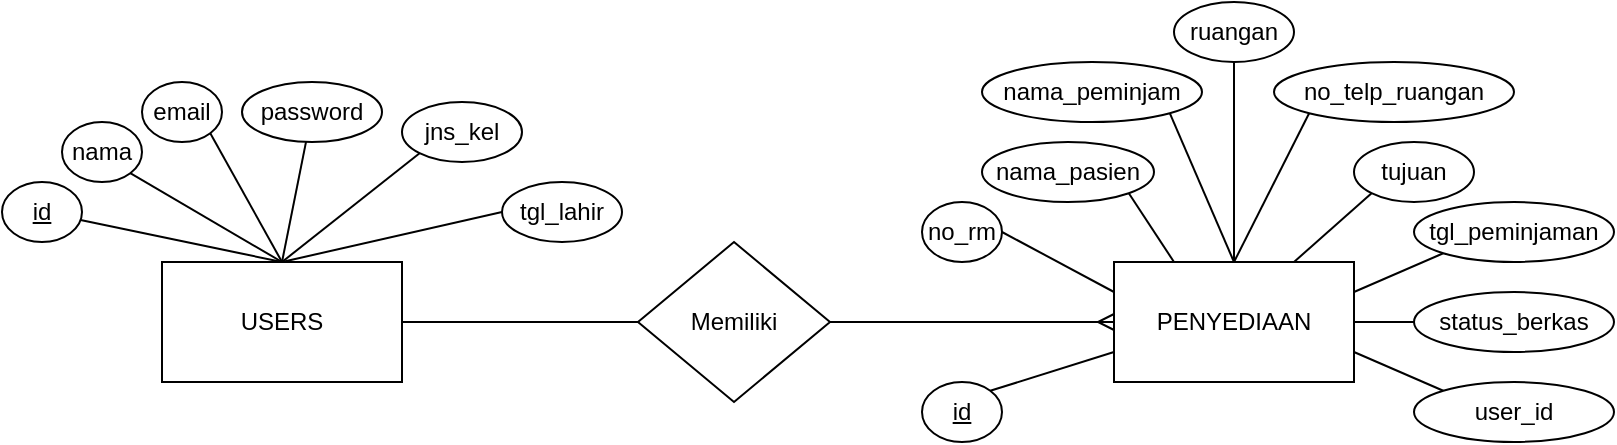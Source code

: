 <mxfile version="20.8.16" type="device" pages="3"><diagram name="ERD" id="3Oy3EYGzXafBHg4SxcbL"><mxGraphModel dx="875" dy="518" grid="1" gridSize="10" guides="1" tooltips="1" connect="1" arrows="1" fold="1" page="1" pageScale="1" pageWidth="827" pageHeight="1169" math="0" shadow="0"><root><mxCell id="0"/><mxCell id="1" parent="0"/><mxCell id="KtpfFTWSgP3TxTNTA1qy-48" style="edgeStyle=none;rounded=0;orthogonalLoop=1;jettySize=auto;html=1;startArrow=none;startFill=0;endArrow=ERmany;endFill=0;" edge="1" parent="1" source="KtpfFTWSgP3TxTNTA1qy-65" target="KtpfFTWSgP3TxTNTA1qy-43"><mxGeometry relative="1" as="geometry"/></mxCell><mxCell id="jep8MVReo6vGU19rUjhj-1" value="USERS" style="rounded=0;whiteSpace=wrap;html=1;" parent="1" vertex="1"><mxGeometry x="80" y="480" width="120" height="60" as="geometry"/></mxCell><mxCell id="jep8MVReo6vGU19rUjhj-10" style="rounded=0;orthogonalLoop=1;jettySize=auto;html=1;endArrow=none;endFill=0;entryX=0.5;entryY=0;entryDx=0;entryDy=0;" parent="1" source="jep8MVReo6vGU19rUjhj-4" target="jep8MVReo6vGU19rUjhj-1" edge="1"><mxGeometry relative="1" as="geometry"/></mxCell><mxCell id="jep8MVReo6vGU19rUjhj-4" value="&lt;u&gt;id&lt;/u&gt;" style="ellipse;whiteSpace=wrap;html=1;" parent="1" vertex="1"><mxGeometry y="440" width="40" height="30" as="geometry"/></mxCell><mxCell id="jep8MVReo6vGU19rUjhj-11" style="rounded=0;orthogonalLoop=1;jettySize=auto;html=1;exitX=1;exitY=1;exitDx=0;exitDy=0;entryX=0.5;entryY=0;entryDx=0;entryDy=0;endArrow=none;endFill=0;" parent="1" source="jep8MVReo6vGU19rUjhj-5" target="jep8MVReo6vGU19rUjhj-1" edge="1"><mxGeometry relative="1" as="geometry"/></mxCell><mxCell id="jep8MVReo6vGU19rUjhj-5" value="nama" style="ellipse;whiteSpace=wrap;html=1;" parent="1" vertex="1"><mxGeometry x="30" y="410" width="40" height="30" as="geometry"/></mxCell><mxCell id="jep8MVReo6vGU19rUjhj-12" style="rounded=0;orthogonalLoop=1;jettySize=auto;html=1;exitX=1;exitY=1;exitDx=0;exitDy=0;entryX=0.5;entryY=0;entryDx=0;entryDy=0;endArrow=none;endFill=0;" parent="1" source="jep8MVReo6vGU19rUjhj-6" target="jep8MVReo6vGU19rUjhj-1" edge="1"><mxGeometry relative="1" as="geometry"/></mxCell><mxCell id="jep8MVReo6vGU19rUjhj-6" value="email" style="ellipse;whiteSpace=wrap;html=1;" parent="1" vertex="1"><mxGeometry x="70" y="390" width="40" height="30" as="geometry"/></mxCell><mxCell id="jep8MVReo6vGU19rUjhj-13" style="rounded=0;orthogonalLoop=1;jettySize=auto;html=1;endArrow=none;endFill=0;" parent="1" source="jep8MVReo6vGU19rUjhj-7" edge="1"><mxGeometry relative="1" as="geometry"><mxPoint x="140" y="480" as="targetPoint"/></mxGeometry></mxCell><mxCell id="jep8MVReo6vGU19rUjhj-7" value="password" style="ellipse;whiteSpace=wrap;html=1;" parent="1" vertex="1"><mxGeometry x="120" y="390" width="70" height="30" as="geometry"/></mxCell><mxCell id="jep8MVReo6vGU19rUjhj-14" style="rounded=0;orthogonalLoop=1;jettySize=auto;html=1;exitX=0;exitY=1;exitDx=0;exitDy=0;endArrow=none;endFill=0;" parent="1" source="jep8MVReo6vGU19rUjhj-8" edge="1"><mxGeometry relative="1" as="geometry"><mxPoint x="140" y="480" as="targetPoint"/></mxGeometry></mxCell><mxCell id="jep8MVReo6vGU19rUjhj-8" value="jns_kel" style="ellipse;whiteSpace=wrap;html=1;" parent="1" vertex="1"><mxGeometry x="200" y="400" width="60" height="30" as="geometry"/></mxCell><mxCell id="jep8MVReo6vGU19rUjhj-15" style="rounded=0;orthogonalLoop=1;jettySize=auto;html=1;exitX=0;exitY=0.5;exitDx=0;exitDy=0;endArrow=none;endFill=0;" parent="1" source="jep8MVReo6vGU19rUjhj-9" edge="1"><mxGeometry relative="1" as="geometry"><mxPoint x="140" y="480" as="targetPoint"/></mxGeometry></mxCell><mxCell id="jep8MVReo6vGU19rUjhj-9" value="tgl_lahir" style="ellipse;whiteSpace=wrap;html=1;" parent="1" vertex="1"><mxGeometry x="250" y="440" width="60" height="30" as="geometry"/></mxCell><mxCell id="KtpfFTWSgP3TxTNTA1qy-43" value="PENYEDIAAN" style="rounded=0;whiteSpace=wrap;html=1;" vertex="1" parent="1"><mxGeometry x="556" y="480" width="120" height="60" as="geometry"/></mxCell><mxCell id="KtpfFTWSgP3TxTNTA1qy-55" style="edgeStyle=none;rounded=0;orthogonalLoop=1;jettySize=auto;html=1;exitX=1;exitY=0;exitDx=0;exitDy=0;entryX=0;entryY=0.75;entryDx=0;entryDy=0;startArrow=none;startFill=0;endArrow=none;endFill=0;" edge="1" parent="1" source="KtpfFTWSgP3TxTNTA1qy-44" target="KtpfFTWSgP3TxTNTA1qy-43"><mxGeometry relative="1" as="geometry"/></mxCell><mxCell id="KtpfFTWSgP3TxTNTA1qy-44" value="&lt;u&gt;id&lt;/u&gt;" style="ellipse;whiteSpace=wrap;html=1;" vertex="1" parent="1"><mxGeometry x="460" y="540" width="40" height="30" as="geometry"/></mxCell><mxCell id="KtpfFTWSgP3TxTNTA1qy-56" style="edgeStyle=none;rounded=0;orthogonalLoop=1;jettySize=auto;html=1;exitX=1;exitY=0.5;exitDx=0;exitDy=0;entryX=0;entryY=0.25;entryDx=0;entryDy=0;startArrow=none;startFill=0;endArrow=none;endFill=0;" edge="1" parent="1" source="KtpfFTWSgP3TxTNTA1qy-45" target="KtpfFTWSgP3TxTNTA1qy-43"><mxGeometry relative="1" as="geometry"/></mxCell><mxCell id="KtpfFTWSgP3TxTNTA1qy-45" value="no_rm" style="ellipse;whiteSpace=wrap;html=1;" vertex="1" parent="1"><mxGeometry x="460" y="450" width="40" height="30" as="geometry"/></mxCell><mxCell id="KtpfFTWSgP3TxTNTA1qy-57" style="edgeStyle=none;rounded=0;orthogonalLoop=1;jettySize=auto;html=1;exitX=1;exitY=1;exitDx=0;exitDy=0;entryX=0.25;entryY=0;entryDx=0;entryDy=0;startArrow=none;startFill=0;endArrow=none;endFill=0;" edge="1" parent="1" source="KtpfFTWSgP3TxTNTA1qy-46" target="KtpfFTWSgP3TxTNTA1qy-43"><mxGeometry relative="1" as="geometry"/></mxCell><mxCell id="KtpfFTWSgP3TxTNTA1qy-46" value="nama_pasien" style="ellipse;whiteSpace=wrap;html=1;" vertex="1" parent="1"><mxGeometry x="490" y="420" width="86" height="30" as="geometry"/></mxCell><mxCell id="KtpfFTWSgP3TxTNTA1qy-59" style="edgeStyle=none;rounded=0;orthogonalLoop=1;jettySize=auto;html=1;exitX=1;exitY=1;exitDx=0;exitDy=0;entryX=0.5;entryY=0;entryDx=0;entryDy=0;startArrow=none;startFill=0;endArrow=none;endFill=0;" edge="1" parent="1" source="KtpfFTWSgP3TxTNTA1qy-47" target="KtpfFTWSgP3TxTNTA1qy-43"><mxGeometry relative="1" as="geometry"/></mxCell><mxCell id="KtpfFTWSgP3TxTNTA1qy-47" value="nama_peminjam" style="ellipse;whiteSpace=wrap;html=1;" vertex="1" parent="1"><mxGeometry x="490" y="380" width="110" height="30" as="geometry"/></mxCell><mxCell id="KtpfFTWSgP3TxTNTA1qy-61" style="edgeStyle=none;rounded=0;orthogonalLoop=1;jettySize=auto;html=1;exitX=0.5;exitY=1;exitDx=0;exitDy=0;startArrow=none;startFill=0;endArrow=none;endFill=0;" edge="1" parent="1" source="KtpfFTWSgP3TxTNTA1qy-49"><mxGeometry relative="1" as="geometry"><mxPoint x="616" y="480" as="targetPoint"/></mxGeometry></mxCell><mxCell id="KtpfFTWSgP3TxTNTA1qy-49" value="ruangan" style="ellipse;whiteSpace=wrap;html=1;" vertex="1" parent="1"><mxGeometry x="586" y="350" width="60" height="30" as="geometry"/></mxCell><mxCell id="KtpfFTWSgP3TxTNTA1qy-60" style="edgeStyle=none;rounded=0;orthogonalLoop=1;jettySize=auto;html=1;exitX=0;exitY=1;exitDx=0;exitDy=0;startArrow=none;startFill=0;endArrow=none;endFill=0;" edge="1" parent="1" source="KtpfFTWSgP3TxTNTA1qy-50"><mxGeometry relative="1" as="geometry"><mxPoint x="616" y="480" as="targetPoint"/></mxGeometry></mxCell><mxCell id="KtpfFTWSgP3TxTNTA1qy-50" value="no_telp_ruangan" style="ellipse;whiteSpace=wrap;html=1;" vertex="1" parent="1"><mxGeometry x="636" y="380" width="120" height="30" as="geometry"/></mxCell><mxCell id="KtpfFTWSgP3TxTNTA1qy-58" style="edgeStyle=none;rounded=0;orthogonalLoop=1;jettySize=auto;html=1;exitX=0;exitY=1;exitDx=0;exitDy=0;entryX=0.75;entryY=0;entryDx=0;entryDy=0;startArrow=none;startFill=0;endArrow=none;endFill=0;" edge="1" parent="1" source="KtpfFTWSgP3TxTNTA1qy-51" target="KtpfFTWSgP3TxTNTA1qy-43"><mxGeometry relative="1" as="geometry"/></mxCell><mxCell id="KtpfFTWSgP3TxTNTA1qy-51" value="tujuan" style="ellipse;whiteSpace=wrap;html=1;" vertex="1" parent="1"><mxGeometry x="676" y="420" width="60" height="30" as="geometry"/></mxCell><mxCell id="KtpfFTWSgP3TxTNTA1qy-62" style="edgeStyle=none;rounded=0;orthogonalLoop=1;jettySize=auto;html=1;exitX=0;exitY=1;exitDx=0;exitDy=0;entryX=1;entryY=0.25;entryDx=0;entryDy=0;startArrow=none;startFill=0;endArrow=none;endFill=0;" edge="1" parent="1" source="KtpfFTWSgP3TxTNTA1qy-52" target="KtpfFTWSgP3TxTNTA1qy-43"><mxGeometry relative="1" as="geometry"/></mxCell><mxCell id="KtpfFTWSgP3TxTNTA1qy-52" value="tgl_peminjaman" style="ellipse;whiteSpace=wrap;html=1;" vertex="1" parent="1"><mxGeometry x="706" y="450" width="100" height="30" as="geometry"/></mxCell><mxCell id="KtpfFTWSgP3TxTNTA1qy-63" style="edgeStyle=none;rounded=0;orthogonalLoop=1;jettySize=auto;html=1;exitX=0;exitY=0.5;exitDx=0;exitDy=0;entryX=1;entryY=0.5;entryDx=0;entryDy=0;startArrow=none;startFill=0;endArrow=none;endFill=0;" edge="1" parent="1" source="KtpfFTWSgP3TxTNTA1qy-53" target="KtpfFTWSgP3TxTNTA1qy-43"><mxGeometry relative="1" as="geometry"/></mxCell><mxCell id="KtpfFTWSgP3TxTNTA1qy-53" value="status_berkas" style="ellipse;whiteSpace=wrap;html=1;" vertex="1" parent="1"><mxGeometry x="706" y="495" width="100" height="30" as="geometry"/></mxCell><mxCell id="KtpfFTWSgP3TxTNTA1qy-64" style="edgeStyle=none;rounded=0;orthogonalLoop=1;jettySize=auto;html=1;exitX=0;exitY=0;exitDx=0;exitDy=0;entryX=1;entryY=0.75;entryDx=0;entryDy=0;startArrow=none;startFill=0;endArrow=none;endFill=0;" edge="1" parent="1" source="KtpfFTWSgP3TxTNTA1qy-54" target="KtpfFTWSgP3TxTNTA1qy-43"><mxGeometry relative="1" as="geometry"/></mxCell><mxCell id="KtpfFTWSgP3TxTNTA1qy-54" value="user_id" style="ellipse;whiteSpace=wrap;html=1;" vertex="1" parent="1"><mxGeometry x="706" y="540" width="100" height="30" as="geometry"/></mxCell><mxCell id="KtpfFTWSgP3TxTNTA1qy-66" value="" style="edgeStyle=none;rounded=0;orthogonalLoop=1;jettySize=auto;html=1;startArrow=baseDash;startFill=0;endArrow=none;endFill=0;" edge="1" parent="1" source="jep8MVReo6vGU19rUjhj-1" target="KtpfFTWSgP3TxTNTA1qy-65"><mxGeometry relative="1" as="geometry"><mxPoint x="200" y="510" as="sourcePoint"/><mxPoint x="556" y="510" as="targetPoint"/></mxGeometry></mxCell><mxCell id="KtpfFTWSgP3TxTNTA1qy-65" value="Memiliki" style="rhombus;whiteSpace=wrap;html=1;" vertex="1" parent="1"><mxGeometry x="318" y="470" width="96" height="80" as="geometry"/></mxCell></root></mxGraphModel></diagram><diagram id="5L7QzExf7pwoiLT1UkFY" name="Konteks"><mxGraphModel dx="1050" dy="621" grid="1" gridSize="10" guides="1" tooltips="1" connect="1" arrows="1" fold="1" page="1" pageScale="1" pageWidth="1100" pageHeight="850" math="0" shadow="0"><root><mxCell id="0"/><mxCell id="1" parent="0"/><mxCell id="uAhB41uGed_wolnFp184-8" style="edgeStyle=orthogonalEdgeStyle;rounded=0;orthogonalLoop=1;jettySize=auto;html=1;exitX=1;exitY=0;exitDx=0;exitDy=0;entryX=0.25;entryY=0;entryDx=0;entryDy=0;startArrow=classic;startFill=1;endArrow=none;endFill=0;" edge="1" parent="1" source="uAhB41uGed_wolnFp184-1" target="uAhB41uGed_wolnFp184-2"><mxGeometry relative="1" as="geometry"><Array as="points"><mxPoint x="910" y="368"/></Array></mxGeometry></mxCell><mxCell id="uAhB41uGed_wolnFp184-10" value="dt_penyediaan" style="edgeLabel;html=1;align=center;verticalAlign=middle;resizable=0;points=[];" vertex="1" connectable="0" parent="uAhB41uGed_wolnFp184-8"><mxGeometry x="-0.165" relative="1" as="geometry"><mxPoint x="9" as="offset"/></mxGeometry></mxCell><mxCell id="uAhB41uGed_wolnFp184-9" style="edgeStyle=orthogonalEdgeStyle;rounded=0;orthogonalLoop=1;jettySize=auto;html=1;exitX=0.25;exitY=1;exitDx=0;exitDy=0;entryX=1;entryY=1;entryDx=0;entryDy=0;startArrow=classic;startFill=1;endArrow=none;endFill=0;" edge="1" parent="1" source="uAhB41uGed_wolnFp184-2" target="uAhB41uGed_wolnFp184-1"><mxGeometry relative="1" as="geometry"/></mxCell><mxCell id="BSwLa5SWV-rFBKPqmD7S-1" value="info_penyediaan" style="edgeLabel;html=1;align=center;verticalAlign=middle;resizable=0;points=[];" vertex="1" connectable="0" parent="uAhB41uGed_wolnFp184-9"><mxGeometry x="0.147" y="-1" relative="1" as="geometry"><mxPoint x="11" as="offset"/></mxGeometry></mxCell><mxCell id="uAhB41uGed_wolnFp184-1" value="SISTEM PENYEDIAAN&lt;br/&gt;REKAM MEDIS RAWAT INAP DI RUMAH SAKIT&lt;br/&gt;DAERAH MANGUSADA BADUNG" style="ellipse;whiteSpace=wrap;html=1;aspect=fixed;" vertex="1" parent="1"><mxGeometry x="470" y="345" width="160" height="160" as="geometry"/></mxCell><mxCell id="uAhB41uGed_wolnFp184-3" style="edgeStyle=none;rounded=0;orthogonalLoop=1;jettySize=auto;html=1;exitX=0;exitY=0.25;exitDx=0;exitDy=0;entryX=1;entryY=0.407;entryDx=0;entryDy=0;entryPerimeter=0;startArrow=none;startFill=0;endArrow=classic;endFill=1;" edge="1" parent="1" source="uAhB41uGed_wolnFp184-2" target="uAhB41uGed_wolnFp184-1"><mxGeometry relative="1" as="geometry"/></mxCell><mxCell id="uAhB41uGed_wolnFp184-5" value="dt_login_admin" style="edgeLabel;html=1;align=center;verticalAlign=middle;resizable=0;points=[];" vertex="1" connectable="0" parent="uAhB41uGed_wolnFp184-3"><mxGeometry x="-0.045" y="-1" relative="1" as="geometry"><mxPoint x="-5" as="offset"/></mxGeometry></mxCell><mxCell id="uAhB41uGed_wolnFp184-4" style="edgeStyle=none;rounded=0;orthogonalLoop=1;jettySize=auto;html=1;exitX=1;exitY=0.594;exitDx=0;exitDy=0;entryX=0;entryY=0.75;entryDx=0;entryDy=0;startArrow=none;startFill=0;endArrow=classic;endFill=1;exitPerimeter=0;" edge="1" parent="1" source="uAhB41uGed_wolnFp184-1" target="uAhB41uGed_wolnFp184-2"><mxGeometry relative="1" as="geometry"/></mxCell><mxCell id="uAhB41uGed_wolnFp184-6" value="info_login_admin" style="edgeLabel;html=1;align=center;verticalAlign=middle;resizable=0;points=[];" vertex="1" connectable="0" parent="uAhB41uGed_wolnFp184-4"><mxGeometry x="-0.144" relative="1" as="geometry"><mxPoint x="23" as="offset"/></mxGeometry></mxCell><mxCell id="uAhB41uGed_wolnFp184-2" value="ADMIN" style="rounded=0;whiteSpace=wrap;html=1;" vertex="1" parent="1"><mxGeometry x="880" y="395" width="120" height="60" as="geometry"/></mxCell></root></mxGraphModel></diagram><diagram id="OJ1S5LLHFb5WpHymAx-z" name="DFD-0"><mxGraphModel dx="1050" dy="621" grid="1" gridSize="10" guides="1" tooltips="1" connect="1" arrows="1" fold="1" page="1" pageScale="1" pageWidth="1100" pageHeight="850" math="0" shadow="0"><root><mxCell id="0"/><mxCell id="1" parent="0"/><mxCell id="oQQjDVnEUUdLAlTT4VMo-4" style="edgeStyle=orthogonalEdgeStyle;rounded=0;orthogonalLoop=1;jettySize=auto;html=1;exitX=0.75;exitY=0;exitDx=0;exitDy=0;entryX=0;entryY=0;entryDx=0;entryDy=0;startArrow=classic;startFill=1;endArrow=none;endFill=0;" edge="1" parent="1" source="oQQjDVnEUUdLAlTT4VMo-1" target="oQQjDVnEUUdLAlTT4VMo-2"><mxGeometry relative="1" as="geometry"><Array as="points"><mxPoint x="290" y="260"/><mxPoint x="522" y="260"/></Array></mxGeometry></mxCell><mxCell id="oQQjDVnEUUdLAlTT4VMo-9" value="info_login_admin" style="edgeLabel;html=1;align=center;verticalAlign=middle;resizable=0;points=[];" vertex="1" connectable="0" parent="oQQjDVnEUUdLAlTT4VMo-4"><mxGeometry x="-0.378" y="-1" relative="1" as="geometry"><mxPoint x="35" as="offset"/></mxGeometry></mxCell><mxCell id="oQQjDVnEUUdLAlTT4VMo-14" style="edgeStyle=orthogonalEdgeStyle;rounded=0;orthogonalLoop=1;jettySize=auto;html=1;exitX=0.023;exitY=0.303;exitDx=0;exitDy=0;entryX=0.75;entryY=1;entryDx=0;entryDy=0;startArrow=classic;startFill=1;endArrow=none;endFill=0;exitPerimeter=0;" edge="1" parent="1" source="oQQjDVnEUUdLAlTT4VMo-12" target="oQQjDVnEUUdLAlTT4VMo-1"><mxGeometry relative="1" as="geometry"><Array as="points"><mxPoint x="290" y="424"/></Array></mxGeometry></mxCell><mxCell id="oQQjDVnEUUdLAlTT4VMo-18" value="dt_penyediaan" style="edgeLabel;html=1;align=center;verticalAlign=middle;resizable=0;points=[];" vertex="1" connectable="0" parent="oQQjDVnEUUdLAlTT4VMo-14"><mxGeometry x="-0.015" y="-1" relative="1" as="geometry"><mxPoint x="25" as="offset"/></mxGeometry></mxCell><mxCell id="oQQjDVnEUUdLAlTT4VMo-15" style="edgeStyle=orthogonalEdgeStyle;rounded=0;orthogonalLoop=1;jettySize=auto;html=1;entryX=0.023;entryY=0.683;entryDx=0;entryDy=0;startArrow=classic;startFill=1;endArrow=none;endFill=0;entryPerimeter=0;" edge="1" parent="1" source="oQQjDVnEUUdLAlTT4VMo-1" target="oQQjDVnEUUdLAlTT4VMo-12"><mxGeometry relative="1" as="geometry"><Array as="points"><mxPoint x="260" y="455"/><mxPoint x="512" y="455"/></Array></mxGeometry></mxCell><mxCell id="oQQjDVnEUUdLAlTT4VMo-19" value="info_penyediaan" style="edgeLabel;html=1;align=center;verticalAlign=middle;resizable=0;points=[];" vertex="1" connectable="0" parent="oQQjDVnEUUdLAlTT4VMo-15"><mxGeometry x="0.076" relative="1" as="geometry"><mxPoint x="47" as="offset"/></mxGeometry></mxCell><mxCell id="oQQjDVnEUUdLAlTT4VMo-1" value="ADMIN" style="rounded=0;whiteSpace=wrap;html=1;" vertex="1" parent="1"><mxGeometry x="200" y="280" width="120" height="60" as="geometry"/></mxCell><mxCell id="oQQjDVnEUUdLAlTT4VMo-5" style="edgeStyle=orthogonalEdgeStyle;rounded=0;orthogonalLoop=1;jettySize=auto;html=1;exitX=0.5;exitY=0;exitDx=0;exitDy=0;entryX=0.5;entryY=0;entryDx=0;entryDy=0;startArrow=classic;startFill=1;endArrow=none;endFill=0;" edge="1" parent="1" source="oQQjDVnEUUdLAlTT4VMo-2" target="oQQjDVnEUUdLAlTT4VMo-1"><mxGeometry relative="1" as="geometry"><Array as="points"><mxPoint x="550" y="230"/><mxPoint x="260" y="230"/></Array></mxGeometry></mxCell><mxCell id="oQQjDVnEUUdLAlTT4VMo-8" value="dt_login_admin" style="edgeLabel;html=1;align=center;verticalAlign=middle;resizable=0;points=[];" vertex="1" connectable="0" parent="oQQjDVnEUUdLAlTT4VMo-5"><mxGeometry x="0.093" y="1" relative="1" as="geometry"><mxPoint x="1" as="offset"/></mxGeometry></mxCell><mxCell id="oQQjDVnEUUdLAlTT4VMo-2" value="1.0&lt;br&gt;Login" style="ellipse;whiteSpace=wrap;html=1;aspect=fixed;" vertex="1" parent="1"><mxGeometry x="510" y="270" width="80" height="80" as="geometry"/></mxCell><mxCell id="oQQjDVnEUUdLAlTT4VMo-6" style="edgeStyle=orthogonalEdgeStyle;rounded=0;orthogonalLoop=1;jettySize=auto;html=1;exitX=0;exitY=0.25;exitDx=0;exitDy=0;entryX=0.992;entryY=0.385;entryDx=0;entryDy=0;entryPerimeter=0;startArrow=classic;startFill=1;endArrow=none;endFill=0;" edge="1" parent="1" source="oQQjDVnEUUdLAlTT4VMo-3" target="oQQjDVnEUUdLAlTT4VMo-2"><mxGeometry relative="1" as="geometry"><Array as="points"><mxPoint x="675" y="301"/></Array></mxGeometry></mxCell><mxCell id="oQQjDVnEUUdLAlTT4VMo-10" value="dt_login_admin" style="edgeLabel;html=1;align=center;verticalAlign=middle;resizable=0;points=[];" vertex="1" connectable="0" parent="oQQjDVnEUUdLAlTT4VMo-6"><mxGeometry x="0.155" y="-1" relative="1" as="geometry"><mxPoint x="10" as="offset"/></mxGeometry></mxCell><mxCell id="oQQjDVnEUUdLAlTT4VMo-7" style="edgeStyle=orthogonalEdgeStyle;rounded=0;orthogonalLoop=1;jettySize=auto;html=1;exitX=0.985;exitY=0.602;exitDx=0;exitDy=0;entryX=0;entryY=0.75;entryDx=0;entryDy=0;startArrow=classic;startFill=1;endArrow=none;endFill=0;exitPerimeter=0;" edge="1" parent="1" source="oQQjDVnEUUdLAlTT4VMo-2" target="oQQjDVnEUUdLAlTT4VMo-3"><mxGeometry relative="1" as="geometry"/></mxCell><mxCell id="oQQjDVnEUUdLAlTT4VMo-11" value="dt_login_admin" style="edgeLabel;html=1;align=center;verticalAlign=middle;resizable=0;points=[];" vertex="1" connectable="0" parent="oQQjDVnEUUdLAlTT4VMo-7"><mxGeometry x="-0.32" y="1" relative="1" as="geometry"><mxPoint x="23" as="offset"/></mxGeometry></mxCell><mxCell id="oQQjDVnEUUdLAlTT4VMo-3" value="users" style="html=1;dashed=0;whitespace=wrap;shape=partialRectangle;right=0;left=0;" vertex="1" parent="1"><mxGeometry x="760" y="292.5" width="100" height="35" as="geometry"/></mxCell><mxCell id="oQQjDVnEUUdLAlTT4VMo-12" value="2.0&lt;br&gt;Penyediaan" style="ellipse;whiteSpace=wrap;html=1;aspect=fixed;" vertex="1" parent="1"><mxGeometry x="510" y="400" width="80" height="80" as="geometry"/></mxCell><mxCell id="oQQjDVnEUUdLAlTT4VMo-16" style="edgeStyle=orthogonalEdgeStyle;rounded=0;orthogonalLoop=1;jettySize=auto;html=1;exitX=0;exitY=0.25;exitDx=0;exitDy=0;entryX=0.985;entryY=0.385;entryDx=0;entryDy=0;entryPerimeter=0;startArrow=classic;startFill=1;endArrow=none;endFill=0;" edge="1" parent="1" source="oQQjDVnEUUdLAlTT4VMo-13" target="oQQjDVnEUUdLAlTT4VMo-12"><mxGeometry relative="1" as="geometry"><Array as="points"><mxPoint x="675" y="431"/></Array></mxGeometry></mxCell><mxCell id="oQQjDVnEUUdLAlTT4VMo-20" value="dt_penyediaan" style="edgeLabel;html=1;align=center;verticalAlign=middle;resizable=0;points=[];" vertex="1" connectable="0" parent="oQQjDVnEUUdLAlTT4VMo-16"><mxGeometry x="0.365" relative="1" as="geometry"><mxPoint x="27" as="offset"/></mxGeometry></mxCell><mxCell id="oQQjDVnEUUdLAlTT4VMo-17" style="edgeStyle=orthogonalEdgeStyle;rounded=0;orthogonalLoop=1;jettySize=auto;html=1;exitX=0.989;exitY=0.609;exitDx=0;exitDy=0;entryX=0;entryY=0.75;entryDx=0;entryDy=0;startArrow=classic;startFill=1;endArrow=none;endFill=0;exitPerimeter=0;" edge="1" parent="1" source="oQQjDVnEUUdLAlTT4VMo-12" target="oQQjDVnEUUdLAlTT4VMo-13"><mxGeometry relative="1" as="geometry"/></mxCell><mxCell id="oQQjDVnEUUdLAlTT4VMo-21" value="dt_penyediaan" style="edgeLabel;html=1;align=center;verticalAlign=middle;resizable=0;points=[];" vertex="1" connectable="0" parent="oQQjDVnEUUdLAlTT4VMo-17"><mxGeometry x="-0.295" y="-2" relative="1" as="geometry"><mxPoint x="20" as="offset"/></mxGeometry></mxCell><mxCell id="oQQjDVnEUUdLAlTT4VMo-13" value="penyediaan" style="html=1;dashed=0;whitespace=wrap;shape=partialRectangle;right=0;left=0;" vertex="1" parent="1"><mxGeometry x="760" y="422.5" width="100" height="35" as="geometry"/></mxCell></root></mxGraphModel></diagram></mxfile>
